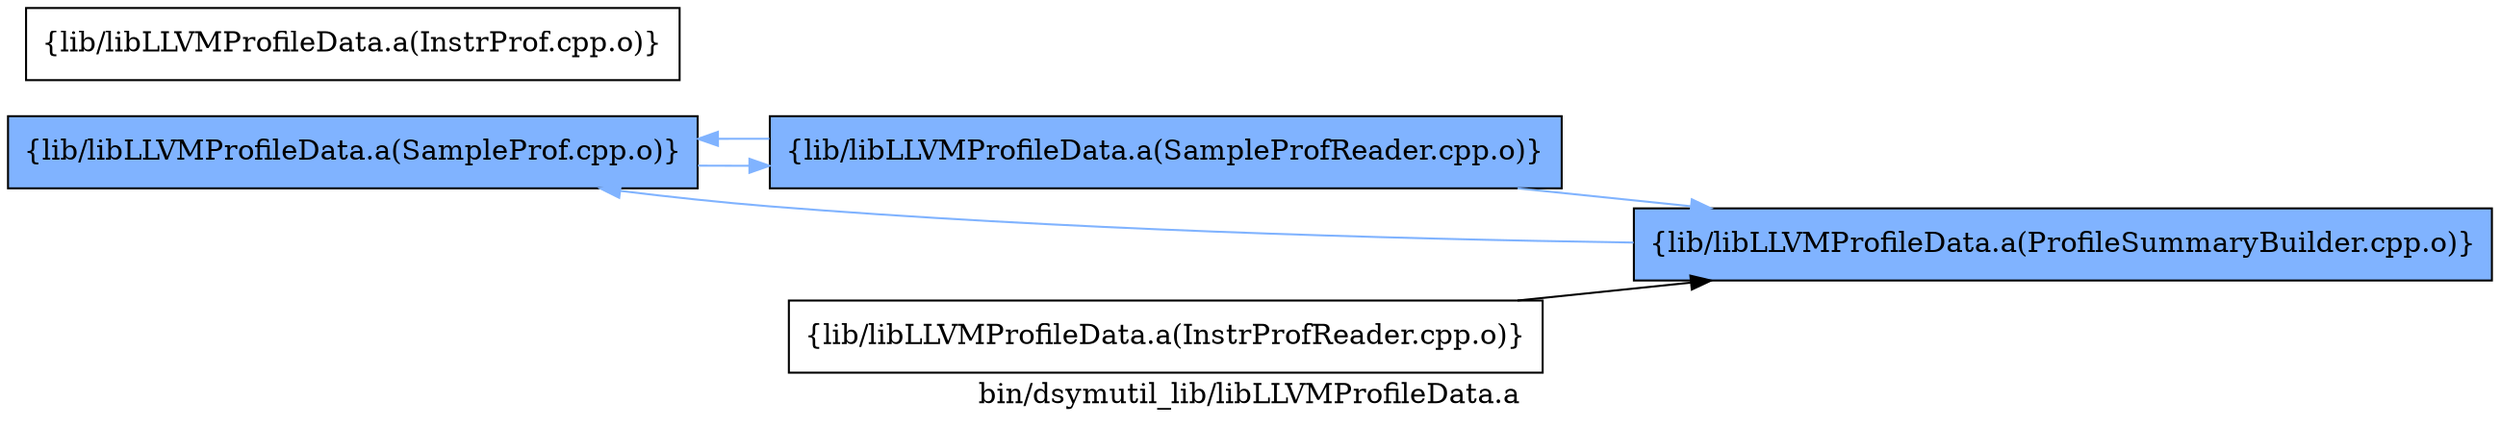 digraph "bin/dsymutil_lib/libLLVMProfileData.a" {
	label="bin/dsymutil_lib/libLLVMProfileData.a";
	rankdir=LR;
	{ rank=same; Node0x5653fc4e2a08;  }
	{ rank=same; Node0x5653fc4e3cc8;  }

	Node0x5653fc4e2a08 [shape=record,shape=box,group=1,style=filled,fillcolor="0.600000 0.5 1",label="{lib/libLLVMProfileData.a(SampleProf.cpp.o)}"];
	Node0x5653fc4e2a08 -> Node0x5653fc4e3cc8[color="0.600000 0.5 1"];
	Node0x5653fc4e3cc8 [shape=record,shape=box,group=1,style=filled,fillcolor="0.600000 0.5 1",label="{lib/libLLVMProfileData.a(SampleProfReader.cpp.o)}"];
	Node0x5653fc4e3cc8 -> Node0x5653fc4e2288[color="0.600000 0.5 1"];
	Node0x5653fc4e3cc8 -> Node0x5653fc4e2a08[color="0.600000 0.5 1"];
	Node0x5653fc4e4358 [shape=record,shape=box,group=0,label="{lib/libLLVMProfileData.a(InstrProf.cpp.o)}"];
	Node0x5653fc4e2288 [shape=record,shape=box,group=1,style=filled,fillcolor="0.600000 0.5 1",label="{lib/libLLVMProfileData.a(ProfileSummaryBuilder.cpp.o)}"];
	Node0x5653fc4e2288 -> Node0x5653fc4e2a08[color="0.600000 0.5 1"];
	Node0x5653fc4e3f48 [shape=record,shape=box,group=0,label="{lib/libLLVMProfileData.a(InstrProfReader.cpp.o)}"];
	Node0x5653fc4e3f48 -> Node0x5653fc4e2288;
}
